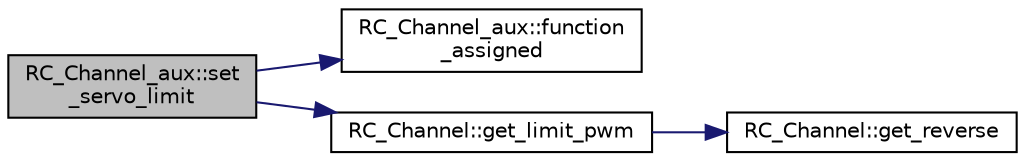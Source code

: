 digraph "RC_Channel_aux::set_servo_limit"
{
 // INTERACTIVE_SVG=YES
  edge [fontname="Helvetica",fontsize="10",labelfontname="Helvetica",labelfontsize="10"];
  node [fontname="Helvetica",fontsize="10",shape=record];
  rankdir="LR";
  Node1 [label="RC_Channel_aux::set\l_servo_limit",height=0.2,width=0.4,color="black", fillcolor="grey75", style="filled", fontcolor="black"];
  Node1 -> Node2 [color="midnightblue",fontsize="10",style="solid",fontname="Helvetica"];
  Node2 [label="RC_Channel_aux::function\l_assigned",height=0.2,width=0.4,color="black", fillcolor="white", style="filled",URL="$classRC__Channel__aux.html#a423accc4de40960cf7ef2c4755e8a9d1"];
  Node1 -> Node3 [color="midnightblue",fontsize="10",style="solid",fontname="Helvetica"];
  Node3 [label="RC_Channel::get_limit_pwm",height=0.2,width=0.4,color="black", fillcolor="white", style="filled",URL="$classRC__Channel.html#a16efdfd7628bf948c73a47f34dc9d7a2"];
  Node3 -> Node4 [color="midnightblue",fontsize="10",style="solid",fontname="Helvetica"];
  Node4 [label="RC_Channel::get_reverse",height=0.2,width=0.4,color="black", fillcolor="white", style="filled",URL="$classRC__Channel.html#a34a93842b1cf847373104b682fa28cd5"];
}

